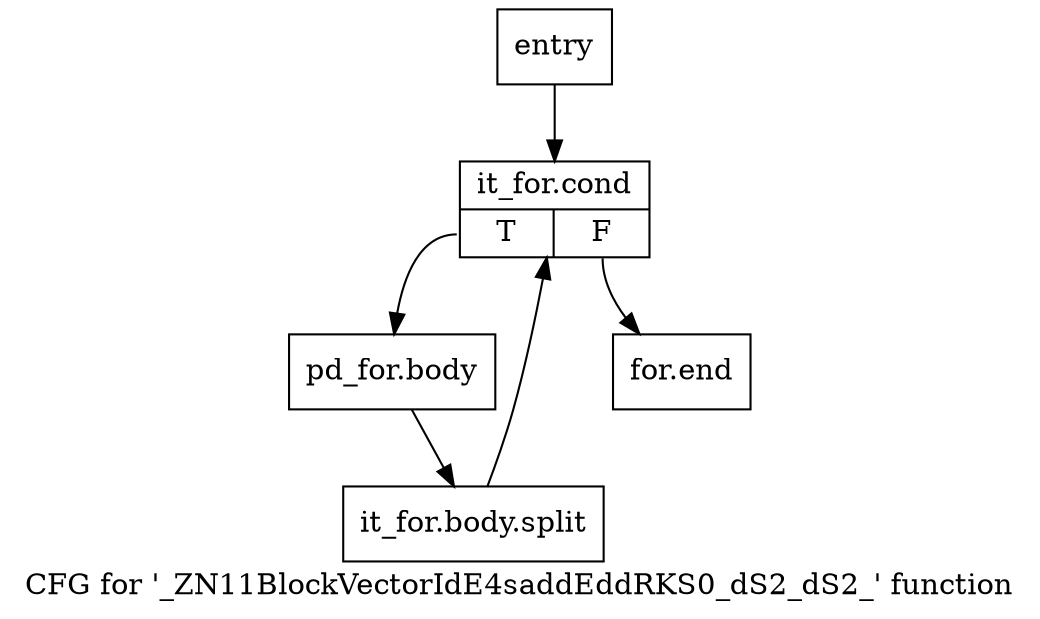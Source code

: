 digraph "CFG for '_ZN11BlockVectorIdE4saddEddRKS0_dS2_dS2_' function" {
	label="CFG for '_ZN11BlockVectorIdE4saddEddRKS0_dS2_dS2_' function";

	Node0x2ec5fb0 [shape=record,label="{entry}"];
	Node0x2ec5fb0 -> Node0x2ec6000;
	Node0x2ec6000 [shape=record,label="{it_for.cond|{<s0>T|<s1>F}}"];
	Node0x2ec6000:s0 -> Node0x2ec6050;
	Node0x2ec6000:s1 -> Node0x2ec60a0;
	Node0x2ec6050 [shape=record,label="{pd_for.body}"];
	Node0x2ec6050 -> Node0x7e7ac90;
	Node0x7e7ac90 [shape=record,label="{it_for.body.split}"];
	Node0x7e7ac90 -> Node0x2ec6000;
	Node0x2ec60a0 [shape=record,label="{for.end}"];
}
